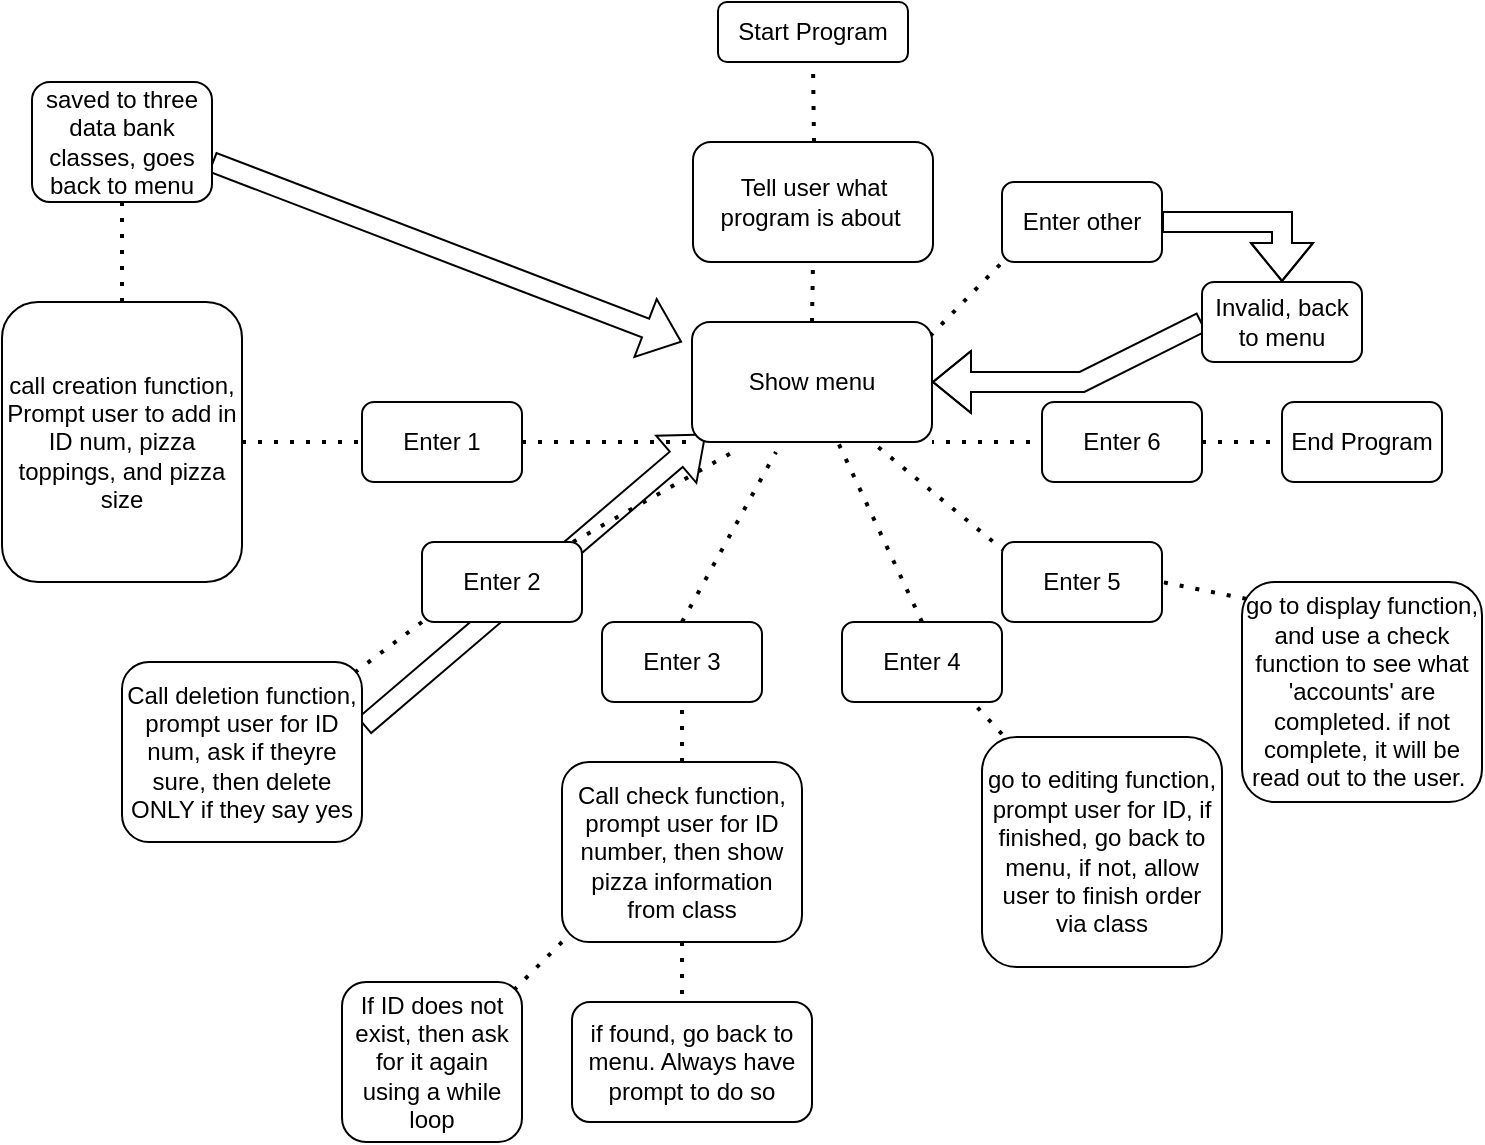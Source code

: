 <mxfile version="28.2.8">
  <diagram name="Page-1" id="l6qfCs7JSW2xHIwKro7T">
    <mxGraphModel dx="1426" dy="777" grid="1" gridSize="10" guides="1" tooltips="1" connect="1" arrows="1" fold="1" page="1" pageScale="1" pageWidth="850" pageHeight="1100" math="0" shadow="0">
      <root>
        <mxCell id="0" />
        <mxCell id="1" parent="0" />
        <mxCell id="-IBQ6_1v04HYc0TYOD2F-8" value="" style="endArrow=none;dashed=1;html=1;dashPattern=1 3;strokeWidth=2;rounded=0;entryX=0.2;entryY=1.05;entryDx=0;entryDy=0;entryPerimeter=0;" parent="1" source="-IBQ6_1v04HYc0TYOD2F-19" target="-IBQ6_1v04HYc0TYOD2F-5" edge="1">
          <mxGeometry width="50" height="50" relative="1" as="geometry">
            <mxPoint x="290" y="360" as="sourcePoint" />
            <mxPoint x="380" y="290" as="targetPoint" />
          </mxGeometry>
        </mxCell>
        <mxCell id="-IBQ6_1v04HYc0TYOD2F-1" value="Start Program" style="rounded=1;whiteSpace=wrap;html=1;" parent="1" vertex="1">
          <mxGeometry x="378" y="60" width="95" height="30" as="geometry" />
        </mxCell>
        <mxCell id="-IBQ6_1v04HYc0TYOD2F-2" value="" style="endArrow=none;dashed=1;html=1;dashPattern=1 3;strokeWidth=2;rounded=0;entryX=0.5;entryY=1;entryDx=0;entryDy=0;" parent="1" target="-IBQ6_1v04HYc0TYOD2F-1" edge="1">
          <mxGeometry width="50" height="50" relative="1" as="geometry">
            <mxPoint x="426" y="130" as="sourcePoint" />
            <mxPoint x="450" y="380" as="targetPoint" />
          </mxGeometry>
        </mxCell>
        <mxCell id="-IBQ6_1v04HYc0TYOD2F-4" value="Tell user what program is about&amp;nbsp;" style="rounded=1;whiteSpace=wrap;html=1;" parent="1" vertex="1">
          <mxGeometry x="365.5" y="130" width="120" height="60" as="geometry" />
        </mxCell>
        <mxCell id="-IBQ6_1v04HYc0TYOD2F-6" value="" style="endArrow=none;dashed=1;html=1;dashPattern=1 3;strokeWidth=2;rounded=0;exitX=0.5;exitY=0;exitDx=0;exitDy=0;entryX=0.5;entryY=1;entryDx=0;entryDy=0;" parent="1" source="-IBQ6_1v04HYc0TYOD2F-5" target="-IBQ6_1v04HYc0TYOD2F-4" edge="1">
          <mxGeometry width="50" height="50" relative="1" as="geometry">
            <mxPoint x="400" y="430" as="sourcePoint" />
            <mxPoint x="410" y="200" as="targetPoint" />
          </mxGeometry>
        </mxCell>
        <mxCell id="-IBQ6_1v04HYc0TYOD2F-7" value="" style="endArrow=none;dashed=1;html=1;dashPattern=1 3;strokeWidth=2;rounded=0;entryX=0;entryY=1;entryDx=0;entryDy=0;" parent="1" source="-IBQ6_1v04HYc0TYOD2F-17" target="-IBQ6_1v04HYc0TYOD2F-5" edge="1">
          <mxGeometry width="50" height="50" relative="1" as="geometry">
            <mxPoint x="220" y="280" as="sourcePoint" />
            <mxPoint x="450" y="380" as="targetPoint" />
          </mxGeometry>
        </mxCell>
        <mxCell id="-IBQ6_1v04HYc0TYOD2F-9" value="" style="endArrow=none;dashed=1;html=1;dashPattern=1 3;strokeWidth=2;rounded=0;entryX=0.35;entryY=1.083;entryDx=0;entryDy=0;entryPerimeter=0;exitX=0.5;exitY=0;exitDx=0;exitDy=0;" parent="1" source="-IBQ6_1v04HYc0TYOD2F-20" target="-IBQ6_1v04HYc0TYOD2F-5" edge="1">
          <mxGeometry width="50" height="50" relative="1" as="geometry">
            <mxPoint x="410" y="350" as="sourcePoint" />
            <mxPoint x="450" y="380" as="targetPoint" />
          </mxGeometry>
        </mxCell>
        <mxCell id="-IBQ6_1v04HYc0TYOD2F-10" value="" style="endArrow=none;dashed=1;html=1;dashPattern=1 3;strokeWidth=2;rounded=0;entryX=0.6;entryY=0.967;entryDx=0;entryDy=0;entryPerimeter=0;exitX=0.5;exitY=0;exitDx=0;exitDy=0;" parent="1" source="-IBQ6_1v04HYc0TYOD2F-21" target="-IBQ6_1v04HYc0TYOD2F-5" edge="1">
          <mxGeometry width="50" height="50" relative="1" as="geometry">
            <mxPoint x="480" y="380" as="sourcePoint" />
            <mxPoint x="450" y="380" as="targetPoint" />
          </mxGeometry>
        </mxCell>
        <mxCell id="-IBQ6_1v04HYc0TYOD2F-11" value="" style="endArrow=none;dashed=1;html=1;dashPattern=1 3;strokeWidth=2;rounded=0;entryX=0.75;entryY=1;entryDx=0;entryDy=0;" parent="1" target="-IBQ6_1v04HYc0TYOD2F-5" edge="1">
          <mxGeometry width="50" height="50" relative="1" as="geometry">
            <mxPoint x="540" y="350" as="sourcePoint" />
            <mxPoint x="450" y="380" as="targetPoint" />
          </mxGeometry>
        </mxCell>
        <mxCell id="-IBQ6_1v04HYc0TYOD2F-12" value="" style="endArrow=none;dashed=1;html=1;dashPattern=1 3;strokeWidth=2;rounded=0;entryX=1;entryY=1;entryDx=0;entryDy=0;" parent="1" target="-IBQ6_1v04HYc0TYOD2F-5" edge="1">
          <mxGeometry width="50" height="50" relative="1" as="geometry">
            <mxPoint x="670" y="280" as="sourcePoint" />
            <mxPoint x="450" y="380" as="targetPoint" />
          </mxGeometry>
        </mxCell>
        <mxCell id="-IBQ6_1v04HYc0TYOD2F-13" value="Enter 6" style="rounded=1;whiteSpace=wrap;html=1;" parent="1" vertex="1">
          <mxGeometry x="540" y="260" width="80" height="40" as="geometry" />
        </mxCell>
        <mxCell id="-IBQ6_1v04HYc0TYOD2F-16" value="End Program" style="rounded=1;whiteSpace=wrap;html=1;" parent="1" vertex="1">
          <mxGeometry x="660" y="260" width="80" height="40" as="geometry" />
        </mxCell>
        <mxCell id="-IBQ6_1v04HYc0TYOD2F-18" value="" style="endArrow=none;dashed=1;html=1;dashPattern=1 3;strokeWidth=2;rounded=0;entryX=0;entryY=1;entryDx=0;entryDy=0;" parent="1" target="-IBQ6_1v04HYc0TYOD2F-17" edge="1">
          <mxGeometry width="50" height="50" relative="1" as="geometry">
            <mxPoint x="220" y="280" as="sourcePoint" />
            <mxPoint x="365" y="280" as="targetPoint" />
          </mxGeometry>
        </mxCell>
        <mxCell id="-IBQ6_1v04HYc0TYOD2F-17" value="Enter 1" style="rounded=1;whiteSpace=wrap;html=1;" parent="1" vertex="1">
          <mxGeometry x="200" y="260" width="80" height="40" as="geometry" />
        </mxCell>
        <mxCell id="-IBQ6_1v04HYc0TYOD2F-20" value="Enter 3" style="rounded=1;whiteSpace=wrap;html=1;" parent="1" vertex="1">
          <mxGeometry x="320" y="370" width="80" height="40" as="geometry" />
        </mxCell>
        <mxCell id="-IBQ6_1v04HYc0TYOD2F-21" value="Enter 4" style="rounded=1;whiteSpace=wrap;html=1;" parent="1" vertex="1">
          <mxGeometry x="440" y="370" width="80" height="40" as="geometry" />
        </mxCell>
        <mxCell id="-IBQ6_1v04HYc0TYOD2F-22" value="Enter 5" style="rounded=1;whiteSpace=wrap;html=1;" parent="1" vertex="1">
          <mxGeometry x="520" y="330" width="80" height="40" as="geometry" />
        </mxCell>
        <mxCell id="-IBQ6_1v04HYc0TYOD2F-23" value="" style="endArrow=none;dashed=1;html=1;dashPattern=1 3;strokeWidth=2;rounded=0;entryX=0;entryY=0.5;entryDx=0;entryDy=0;" parent="1" target="-IBQ6_1v04HYc0TYOD2F-17" edge="1">
          <mxGeometry width="50" height="50" relative="1" as="geometry">
            <mxPoint x="140" y="280" as="sourcePoint" />
            <mxPoint x="450" y="380" as="targetPoint" />
          </mxGeometry>
        </mxCell>
        <mxCell id="-IBQ6_1v04HYc0TYOD2F-24" value="call creation function, Prompt user to add in ID num, pizza toppings, and pizza size" style="rounded=1;whiteSpace=wrap;html=1;" parent="1" vertex="1">
          <mxGeometry x="20" y="210" width="120" height="140" as="geometry" />
        </mxCell>
        <mxCell id="-IBQ6_1v04HYc0TYOD2F-25" value="" style="endArrow=none;dashed=1;html=1;dashPattern=1 3;strokeWidth=2;rounded=0;exitX=0.5;exitY=0;exitDx=0;exitDy=0;" parent="1" source="-IBQ6_1v04HYc0TYOD2F-24" edge="1">
          <mxGeometry width="50" height="50" relative="1" as="geometry">
            <mxPoint x="400" y="430" as="sourcePoint" />
            <mxPoint x="80" y="160" as="targetPoint" />
          </mxGeometry>
        </mxCell>
        <mxCell id="-IBQ6_1v04HYc0TYOD2F-27" value="" style="endArrow=none;dashed=1;html=1;dashPattern=1 3;strokeWidth=2;rounded=0;exitX=0.992;exitY=0.117;exitDx=0;exitDy=0;exitPerimeter=0;" parent="1" source="-IBQ6_1v04HYc0TYOD2F-5" edge="1">
          <mxGeometry width="50" height="50" relative="1" as="geometry">
            <mxPoint x="500" y="250" as="sourcePoint" />
            <mxPoint x="530" y="180" as="targetPoint" />
          </mxGeometry>
        </mxCell>
        <mxCell id="-IBQ6_1v04HYc0TYOD2F-28" value="Enter other" style="rounded=1;whiteSpace=wrap;html=1;" parent="1" vertex="1">
          <mxGeometry x="520" y="150" width="80" height="40" as="geometry" />
        </mxCell>
        <mxCell id="-IBQ6_1v04HYc0TYOD2F-31" value="" style="shape=flexArrow;endArrow=classic;html=1;rounded=0;exitX=1;exitY=0.5;exitDx=0;exitDy=0;" parent="1" source="-IBQ6_1v04HYc0TYOD2F-28" target="-IBQ6_1v04HYc0TYOD2F-29" edge="1">
          <mxGeometry width="50" height="50" relative="1" as="geometry">
            <mxPoint x="400" y="430" as="sourcePoint" />
            <mxPoint x="450" y="380" as="targetPoint" />
            <Array as="points">
              <mxPoint x="660" y="170" />
            </Array>
          </mxGeometry>
        </mxCell>
        <mxCell id="-IBQ6_1v04HYc0TYOD2F-32" value="" style="shape=flexArrow;endArrow=classic;html=1;rounded=0;exitX=0;exitY=0.5;exitDx=0;exitDy=0;entryX=1;entryY=0.5;entryDx=0;entryDy=0;" parent="1" source="-IBQ6_1v04HYc0TYOD2F-29" target="-IBQ6_1v04HYc0TYOD2F-5" edge="1">
          <mxGeometry width="50" height="50" relative="1" as="geometry">
            <mxPoint x="230" y="560" as="sourcePoint" />
            <mxPoint x="290" y="590" as="targetPoint" />
            <Array as="points">
              <mxPoint x="560" y="250" />
            </Array>
          </mxGeometry>
        </mxCell>
        <mxCell id="-IBQ6_1v04HYc0TYOD2F-33" value="" style="shape=flexArrow;endArrow=classic;html=1;rounded=0;exitX=1;exitY=0.5;exitDx=0;exitDy=0;" parent="1" edge="1">
          <mxGeometry width="50" height="50" relative="1" as="geometry">
            <mxPoint x="125" y="140" as="sourcePoint" />
            <mxPoint x="360" y="230" as="targetPoint" />
            <Array as="points" />
          </mxGeometry>
        </mxCell>
        <mxCell id="-IBQ6_1v04HYc0TYOD2F-34" value="" style="endArrow=none;dashed=1;html=1;dashPattern=1 3;strokeWidth=2;rounded=0;entryX=0;entryY=1;entryDx=0;entryDy=0;" parent="1" target="-IBQ6_1v04HYc0TYOD2F-19" edge="1">
          <mxGeometry width="50" height="50" relative="1" as="geometry">
            <mxPoint x="190" y="400" as="sourcePoint" />
            <mxPoint x="450" y="380" as="targetPoint" />
          </mxGeometry>
        </mxCell>
        <mxCell id="-IBQ6_1v04HYc0TYOD2F-37" value="" style="shape=flexArrow;endArrow=classic;html=1;rounded=0;exitX=1.008;exitY=0.356;exitDx=0;exitDy=0;exitPerimeter=0;entryX=0.058;entryY=0.933;entryDx=0;entryDy=0;entryPerimeter=0;" parent="1" source="-IBQ6_1v04HYc0TYOD2F-35" target="-IBQ6_1v04HYc0TYOD2F-5" edge="1">
          <mxGeometry width="50" height="50" relative="1" as="geometry">
            <mxPoint x="400" y="430" as="sourcePoint" />
            <mxPoint x="450" y="380" as="targetPoint" />
          </mxGeometry>
        </mxCell>
        <mxCell id="-IBQ6_1v04HYc0TYOD2F-19" value="Enter 2" style="rounded=1;whiteSpace=wrap;html=1;" parent="1" vertex="1">
          <mxGeometry x="230" y="330" width="80" height="40" as="geometry" />
        </mxCell>
        <mxCell id="-IBQ6_1v04HYc0TYOD2F-5" value="Show menu" style="rounded=1;whiteSpace=wrap;html=1;" parent="1" vertex="1">
          <mxGeometry x="365" y="220" width="120" height="60" as="geometry" />
        </mxCell>
        <mxCell id="-IBQ6_1v04HYc0TYOD2F-29" value="Invalid, back to menu" style="rounded=1;whiteSpace=wrap;html=1;" parent="1" vertex="1">
          <mxGeometry x="620" y="200" width="80" height="40" as="geometry" />
        </mxCell>
        <mxCell id="-IBQ6_1v04HYc0TYOD2F-26" value="saved to three data bank classes, goes back to menu" style="rounded=1;whiteSpace=wrap;html=1;" parent="1" vertex="1">
          <mxGeometry x="35" y="100" width="90" height="60" as="geometry" />
        </mxCell>
        <mxCell id="-IBQ6_1v04HYc0TYOD2F-35" value="Call deletion function, prompt user for ID num, ask if theyre sure, then delete ONLY if they say yes" style="rounded=1;whiteSpace=wrap;html=1;" parent="1" vertex="1">
          <mxGeometry x="80" y="390" width="120" height="90" as="geometry" />
        </mxCell>
        <mxCell id="-IBQ6_1v04HYc0TYOD2F-38" value="" style="endArrow=none;dashed=1;html=1;dashPattern=1 3;strokeWidth=2;rounded=0;entryX=0.5;entryY=1;entryDx=0;entryDy=0;" parent="1" target="-IBQ6_1v04HYc0TYOD2F-20" edge="1">
          <mxGeometry width="50" height="50" relative="1" as="geometry">
            <mxPoint x="360" y="440" as="sourcePoint" />
            <mxPoint x="450" y="380" as="targetPoint" />
          </mxGeometry>
        </mxCell>
        <mxCell id="-IBQ6_1v04HYc0TYOD2F-39" value="Call check function, prompt user for ID number, then show pizza information from class" style="rounded=1;whiteSpace=wrap;html=1;" parent="1" vertex="1">
          <mxGeometry x="300" y="440" width="120" height="90" as="geometry" />
        </mxCell>
        <mxCell id="-IBQ6_1v04HYc0TYOD2F-40" value="" style="endArrow=none;dashed=1;html=1;dashPattern=1 3;strokeWidth=2;rounded=0;exitX=0;exitY=1;exitDx=0;exitDy=0;" parent="1" source="-IBQ6_1v04HYc0TYOD2F-39" edge="1">
          <mxGeometry width="50" height="50" relative="1" as="geometry">
            <mxPoint x="400" y="430" as="sourcePoint" />
            <mxPoint x="270" y="560" as="targetPoint" />
          </mxGeometry>
        </mxCell>
        <mxCell id="-IBQ6_1v04HYc0TYOD2F-41" value="If ID does not exist, then ask for it again using a while loop" style="rounded=1;whiteSpace=wrap;html=1;" parent="1" vertex="1">
          <mxGeometry x="190" y="550" width="90" height="80" as="geometry" />
        </mxCell>
        <mxCell id="-IBQ6_1v04HYc0TYOD2F-42" value="" style="endArrow=none;dashed=1;html=1;dashPattern=1 3;strokeWidth=2;rounded=0;exitX=0.5;exitY=1;exitDx=0;exitDy=0;" parent="1" source="-IBQ6_1v04HYc0TYOD2F-39" edge="1">
          <mxGeometry width="50" height="50" relative="1" as="geometry">
            <mxPoint x="400" y="430" as="sourcePoint" />
            <mxPoint x="360" y="560" as="targetPoint" />
          </mxGeometry>
        </mxCell>
        <mxCell id="-IBQ6_1v04HYc0TYOD2F-43" value="if found, go back to menu. Always have prompt to do so" style="rounded=1;whiteSpace=wrap;html=1;" parent="1" vertex="1">
          <mxGeometry x="305" y="560" width="120" height="60" as="geometry" />
        </mxCell>
        <mxCell id="-IBQ6_1v04HYc0TYOD2F-45" value="go to editing function, prompt user for ID, if finished, go back to menu, if not, allow user to finish order via class" style="rounded=1;whiteSpace=wrap;html=1;" parent="1" vertex="1">
          <mxGeometry x="510" y="427.5" width="120" height="115" as="geometry" />
        </mxCell>
        <mxCell id="-IBQ6_1v04HYc0TYOD2F-46" value="" style="endArrow=none;dashed=1;html=1;dashPattern=1 3;strokeWidth=2;rounded=0;entryX=0.838;entryY=1.05;entryDx=0;entryDy=0;entryPerimeter=0;exitX=0.083;exitY=-0.013;exitDx=0;exitDy=0;exitPerimeter=0;" parent="1" source="-IBQ6_1v04HYc0TYOD2F-45" target="-IBQ6_1v04HYc0TYOD2F-21" edge="1">
          <mxGeometry width="50" height="50" relative="1" as="geometry">
            <mxPoint x="400" y="430" as="sourcePoint" />
            <mxPoint x="450" y="380" as="targetPoint" />
          </mxGeometry>
        </mxCell>
        <mxCell id="-IBQ6_1v04HYc0TYOD2F-47" value="" style="endArrow=none;dashed=1;html=1;dashPattern=1 3;strokeWidth=2;rounded=0;entryX=1;entryY=0.5;entryDx=0;entryDy=0;" parent="1" target="-IBQ6_1v04HYc0TYOD2F-22" edge="1">
          <mxGeometry width="50" height="50" relative="1" as="geometry">
            <mxPoint x="650" y="360" as="sourcePoint" />
            <mxPoint x="450" y="380" as="targetPoint" />
          </mxGeometry>
        </mxCell>
        <mxCell id="-IBQ6_1v04HYc0TYOD2F-48" value="go to display function, and use a check function to see what &#39;accounts&#39; are completed. if not complete, it will be read out to the user.&amp;nbsp;" style="rounded=1;whiteSpace=wrap;html=1;" parent="1" vertex="1">
          <mxGeometry x="640" y="350" width="120" height="110" as="geometry" />
        </mxCell>
      </root>
    </mxGraphModel>
  </diagram>
</mxfile>
